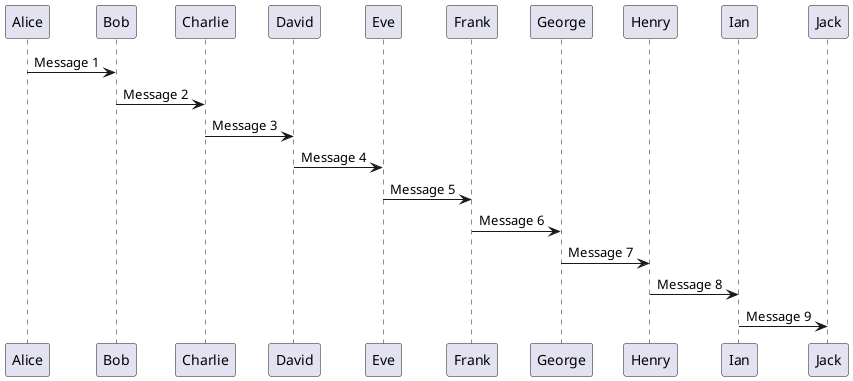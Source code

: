''' Large Number of Participants (Resource Exhaustion) '''
@startuml
participant Alice
participant Bob
participant Charlie
participant David
participant Eve
participant Frank
participant George
participant Henry
participant Ian
participant Jack
Alice -> Bob: Message 1
Bob -> Charlie: Message 2
Charlie -> David: Message 3
David -> Eve: Message 4
Eve -> Frank: Message 5
Frank -> George: Message 6
George -> Henry: Message 7
Henry -> Ian: Message 8
Ian -> Jack: Message 9
@enduml
